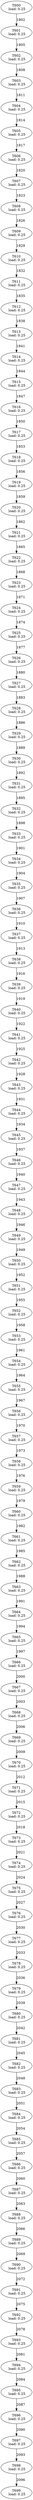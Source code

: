digraph taskgraph {
	T600 [label= "T600\n load: 0.25"];
	T601 [label= "T601\n load: 0.25"];
	T600 -> T601[label=1802];
	T602 [label= "T602\n load: 0.25"];
	T601 -> T602[label=1805];
	T603 [label= "T603\n load: 0.25"];
	T602 -> T603[label=1808];
	T604 [label= "T604\n load: 0.25"];
	T603 -> T604[label=1811];
	T605 [label= "T605\n load: 0.25"];
	T604 -> T605[label=1814];
	T606 [label= "T606\n load: 0.25"];
	T605 -> T606[label=1817];
	T607 [label= "T607\n load: 0.25"];
	T606 -> T607[label=1820];
	T608 [label= "T608\n load: 0.25"];
	T607 -> T608[label=1823];
	T609 [label= "T609\n load: 0.25"];
	T608 -> T609[label=1826];
	T610 [label= "T610\n load: 0.25"];
	T609 -> T610[label=1829];
	T611 [label= "T611\n load: 0.25"];
	T610 -> T611[label=1832];
	T612 [label= "T612\n load: 0.25"];
	T611 -> T612[label=1835];
	T613 [label= "T613\n load: 0.25"];
	T612 -> T613[label=1838];
	T614 [label= "T614\n load: 0.25"];
	T613 -> T614[label=1841];
	T615 [label= "T615\n load: 0.25"];
	T614 -> T615[label=1844];
	T616 [label= "T616\n load: 0.25"];
	T615 -> T616[label=1847];
	T617 [label= "T617\n load: 0.25"];
	T616 -> T617[label=1850];
	T618 [label= "T618\n load: 0.25"];
	T617 -> T618[label=1853];
	T619 [label= "T619\n load: 0.25"];
	T618 -> T619[label=1856];
	T620 [label= "T620\n load: 0.25"];
	T619 -> T620[label=1859];
	T621 [label= "T621\n load: 0.25"];
	T620 -> T621[label=1862];
	T622 [label= "T622\n load: 0.25"];
	T621 -> T622[label=1865];
	T623 [label= "T623\n load: 0.25"];
	T622 -> T623[label=1868];
	T624 [label= "T624\n load: 0.25"];
	T623 -> T624[label=1871];
	T625 [label= "T625\n load: 0.25"];
	T624 -> T625[label=1874];
	T626 [label= "T626\n load: 0.25"];
	T625 -> T626[label=1877];
	T627 [label= "T627\n load: 0.25"];
	T626 -> T627[label=1880];
	T628 [label= "T628\n load: 0.25"];
	T627 -> T628[label=1883];
	T629 [label= "T629\n load: 0.25"];
	T628 -> T629[label=1886];
	T630 [label= "T630\n load: 0.25"];
	T629 -> T630[label=1889];
	T631 [label= "T631\n load: 0.25"];
	T630 -> T631[label=1892];
	T632 [label= "T632\n load: 0.25"];
	T631 -> T632[label=1895];
	T633 [label= "T633\n load: 0.25"];
	T632 -> T633[label=1898];
	T634 [label= "T634\n load: 0.25"];
	T633 -> T634[label=1901];
	T635 [label= "T635\n load: 0.25"];
	T634 -> T635[label=1904];
	T636 [label= "T636\n load: 0.25"];
	T635 -> T636[label=1907];
	T637 [label= "T637\n load: 0.25"];
	T636 -> T637[label=1910];
	T638 [label= "T638\n load: 0.25"];
	T637 -> T638[label=1913];
	T639 [label= "T639\n load: 0.25"];
	T638 -> T639[label=1916];
	T640 [label= "T640\n load: 0.25"];
	T639 -> T640[label=1919];
	T641 [label= "T641\n load: 0.25"];
	T640 -> T641[label=1922];
	T642 [label= "T642\n load: 0.25"];
	T641 -> T642[label=1925];
	T643 [label= "T643\n load: 0.25"];
	T642 -> T643[label=1928];
	T644 [label= "T644\n load: 0.25"];
	T643 -> T644[label=1931];
	T645 [label= "T645\n load: 0.25"];
	T644 -> T645[label=1934];
	T646 [label= "T646\n load: 0.25"];
	T645 -> T646[label=1937];
	T647 [label= "T647\n load: 0.25"];
	T646 -> T647[label=1940];
	T648 [label= "T648\n load: 0.25"];
	T647 -> T648[label=1943];
	T649 [label= "T649\n load: 0.25"];
	T648 -> T649[label=1946];
	T650 [label= "T650\n load: 0.25"];
	T649 -> T650[label=1949];
	T651 [label= "T651\n load: 0.25"];
	T650 -> T651[label=1952];
	T652 [label= "T652\n load: 0.25"];
	T651 -> T652[label=1955];
	T653 [label= "T653\n load: 0.25"];
	T652 -> T653[label=1958];
	T654 [label= "T654\n load: 0.25"];
	T653 -> T654[label=1961];
	T655 [label= "T655\n load: 0.25"];
	T654 -> T655[label=1964];
	T656 [label= "T656\n load: 0.25"];
	T655 -> T656[label=1967];
	T657 [label= "T657\n load: 0.25"];
	T656 -> T657[label=1970];
	T658 [label= "T658\n load: 0.25"];
	T657 -> T658[label=1973];
	T659 [label= "T659\n load: 0.25"];
	T658 -> T659[label=1976];
	T660 [label= "T660\n load: 0.25"];
	T659 -> T660[label=1979];
	T661 [label= "T661\n load: 0.25"];
	T660 -> T661[label=1982];
	T662 [label= "T662\n load: 0.25"];
	T661 -> T662[label=1985];
	T663 [label= "T663\n load: 0.25"];
	T662 -> T663[label=1988];
	T664 [label= "T664\n load: 0.25"];
	T663 -> T664[label=1991];
	T665 [label= "T665\n load: 0.25"];
	T664 -> T665[label=1994];
	T666 [label= "T666\n load: 0.25"];
	T665 -> T666[label=1997];
	T667 [label= "T667\n load: 0.25"];
	T666 -> T667[label=2000];
	T668 [label= "T668\n load: 0.25"];
	T667 -> T668[label=2003];
	T669 [label= "T669\n load: 0.25"];
	T668 -> T669[label=2006];
	T670 [label= "T670\n load: 0.25"];
	T669 -> T670[label=2009];
	T671 [label= "T671\n load: 0.25"];
	T670 -> T671[label=2012];
	T672 [label= "T672\n load: 0.25"];
	T671 -> T672[label=2015];
	T673 [label= "T673\n load: 0.25"];
	T672 -> T673[label=2018];
	T674 [label= "T674\n load: 0.25"];
	T673 -> T674[label=2021];
	T675 [label= "T675\n load: 0.25"];
	T674 -> T675[label=2024];
	T676 [label= "T676\n load: 0.25"];
	T675 -> T676[label=2027];
	T677 [label= "T677\n load: 0.25"];
	T676 -> T677[label=2030];
	T678 [label= "T678\n load: 0.25"];
	T677 -> T678[label=2033];
	T679 [label= "T679\n load: 0.25"];
	T678 -> T679[label=2036];
	T680 [label= "T680\n load: 0.25"];
	T679 -> T680[label=2039];
	T681 [label= "T681\n load: 0.25"];
	T680 -> T681[label=2042];
	T682 [label= "T682\n load: 0.25"];
	T681 -> T682[label=2045];
	T683 [label= "T683\n load: 0.25"];
	T682 -> T683[label=2048];
	T684 [label= "T684\n load: 0.25"];
	T683 -> T684[label=2051];
	T685 [label= "T685\n load: 0.25"];
	T684 -> T685[label=2054];
	T686 [label= "T686\n load: 0.25"];
	T685 -> T686[label=2057];
	T687 [label= "T687\n load: 0.25"];
	T686 -> T687[label=2060];
	T688 [label= "T688\n load: 0.25"];
	T687 -> T688[label=2063];
	T689 [label= "T689\n load: 0.25"];
	T688 -> T689[label=2066];
	T690 [label= "T690\n load: 0.25"];
	T689 -> T690[label=2069];
	T691 [label= "T691\n load: 0.25"];
	T690 -> T691[label=2072];
	T692 [label= "T692\n load: 0.25"];
	T691 -> T692[label=2075];
	T693 [label= "T693\n load: 0.25"];
	T692 -> T693[label=2078];
	T694 [label= "T694\n load: 0.25"];
	T693 -> T694[label=2081];
	T695 [label= "T695\n load: 0.25"];
	T694 -> T695[label=2084];
	T696 [label= "T696\n load: 0.25"];
	T695 -> T696[label=2087];
	T697 [label= "T697\n load: 0.25"];
	T696 -> T697[label=2090];
	T698 [label= "T698\n load: 0.25"];
	T697 -> T698[label=2093];
	T699 [label= "T699\n load: 0.25"];
	T698 -> T699[label=2096];
}